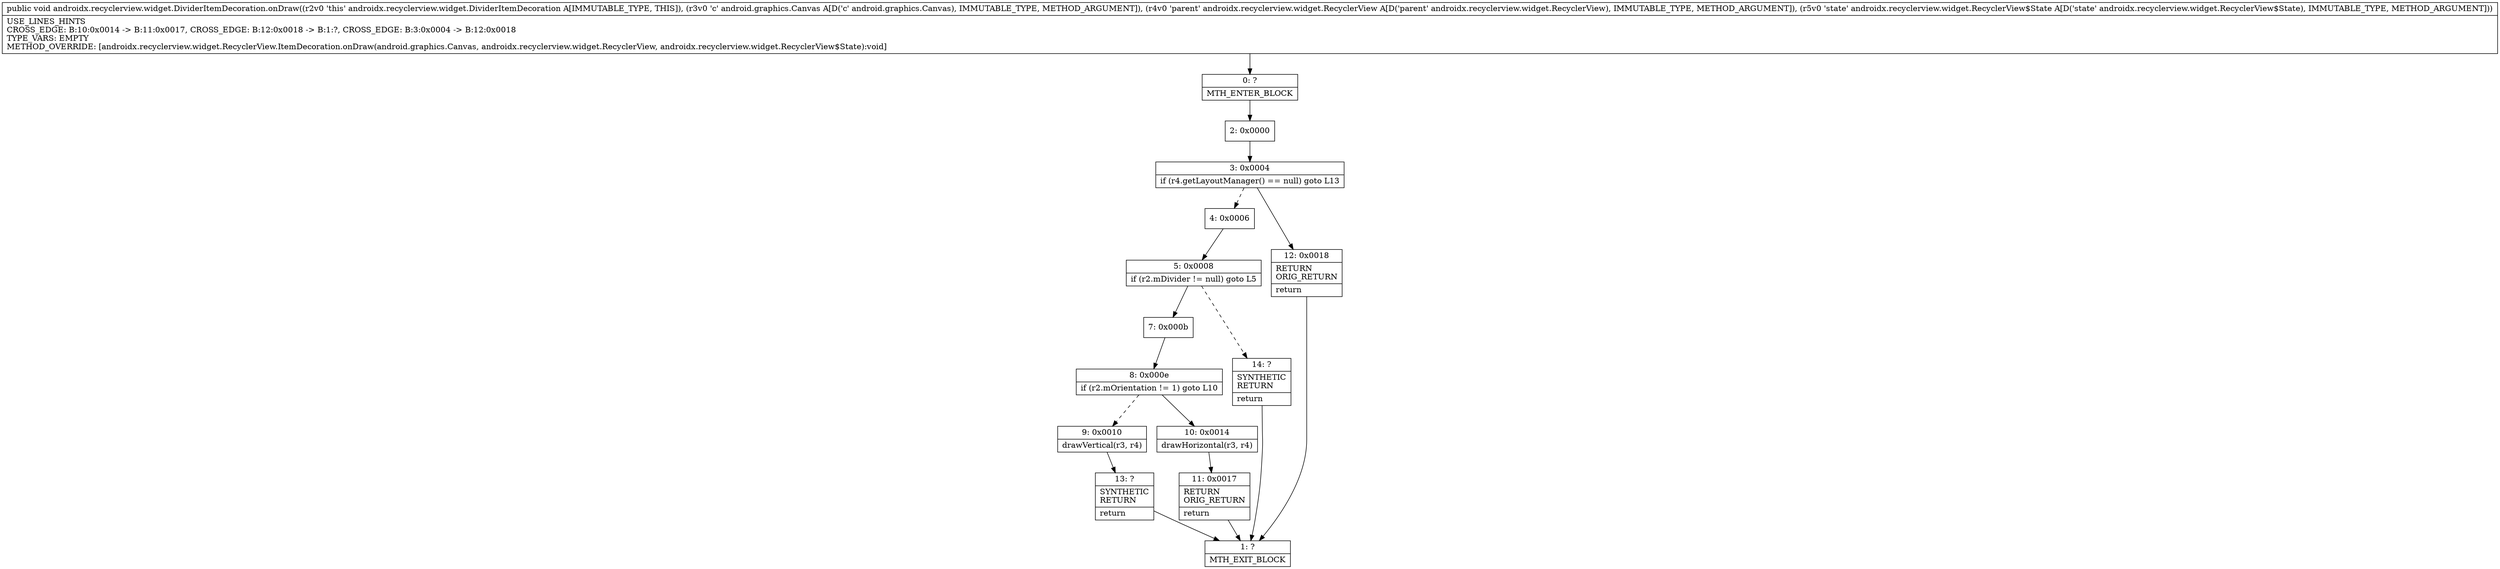 digraph "CFG forandroidx.recyclerview.widget.DividerItemDecoration.onDraw(Landroid\/graphics\/Canvas;Landroidx\/recyclerview\/widget\/RecyclerView;Landroidx\/recyclerview\/widget\/RecyclerView$State;)V" {
Node_0 [shape=record,label="{0\:\ ?|MTH_ENTER_BLOCK\l}"];
Node_2 [shape=record,label="{2\:\ 0x0000}"];
Node_3 [shape=record,label="{3\:\ 0x0004|if (r4.getLayoutManager() == null) goto L13\l}"];
Node_4 [shape=record,label="{4\:\ 0x0006}"];
Node_5 [shape=record,label="{5\:\ 0x0008|if (r2.mDivider != null) goto L5\l}"];
Node_7 [shape=record,label="{7\:\ 0x000b}"];
Node_8 [shape=record,label="{8\:\ 0x000e|if (r2.mOrientation != 1) goto L10\l}"];
Node_9 [shape=record,label="{9\:\ 0x0010|drawVertical(r3, r4)\l}"];
Node_13 [shape=record,label="{13\:\ ?|SYNTHETIC\lRETURN\l|return\l}"];
Node_1 [shape=record,label="{1\:\ ?|MTH_EXIT_BLOCK\l}"];
Node_10 [shape=record,label="{10\:\ 0x0014|drawHorizontal(r3, r4)\l}"];
Node_11 [shape=record,label="{11\:\ 0x0017|RETURN\lORIG_RETURN\l|return\l}"];
Node_14 [shape=record,label="{14\:\ ?|SYNTHETIC\lRETURN\l|return\l}"];
Node_12 [shape=record,label="{12\:\ 0x0018|RETURN\lORIG_RETURN\l|return\l}"];
MethodNode[shape=record,label="{public void androidx.recyclerview.widget.DividerItemDecoration.onDraw((r2v0 'this' androidx.recyclerview.widget.DividerItemDecoration A[IMMUTABLE_TYPE, THIS]), (r3v0 'c' android.graphics.Canvas A[D('c' android.graphics.Canvas), IMMUTABLE_TYPE, METHOD_ARGUMENT]), (r4v0 'parent' androidx.recyclerview.widget.RecyclerView A[D('parent' androidx.recyclerview.widget.RecyclerView), IMMUTABLE_TYPE, METHOD_ARGUMENT]), (r5v0 'state' androidx.recyclerview.widget.RecyclerView$State A[D('state' androidx.recyclerview.widget.RecyclerView$State), IMMUTABLE_TYPE, METHOD_ARGUMENT]))  | USE_LINES_HINTS\lCROSS_EDGE: B:10:0x0014 \-\> B:11:0x0017, CROSS_EDGE: B:12:0x0018 \-\> B:1:?, CROSS_EDGE: B:3:0x0004 \-\> B:12:0x0018\lTYPE_VARS: EMPTY\lMETHOD_OVERRIDE: [androidx.recyclerview.widget.RecyclerView.ItemDecoration.onDraw(android.graphics.Canvas, androidx.recyclerview.widget.RecyclerView, androidx.recyclerview.widget.RecyclerView$State):void]\l}"];
MethodNode -> Node_0;Node_0 -> Node_2;
Node_2 -> Node_3;
Node_3 -> Node_4[style=dashed];
Node_3 -> Node_12;
Node_4 -> Node_5;
Node_5 -> Node_7;
Node_5 -> Node_14[style=dashed];
Node_7 -> Node_8;
Node_8 -> Node_9[style=dashed];
Node_8 -> Node_10;
Node_9 -> Node_13;
Node_13 -> Node_1;
Node_10 -> Node_11;
Node_11 -> Node_1;
Node_14 -> Node_1;
Node_12 -> Node_1;
}

